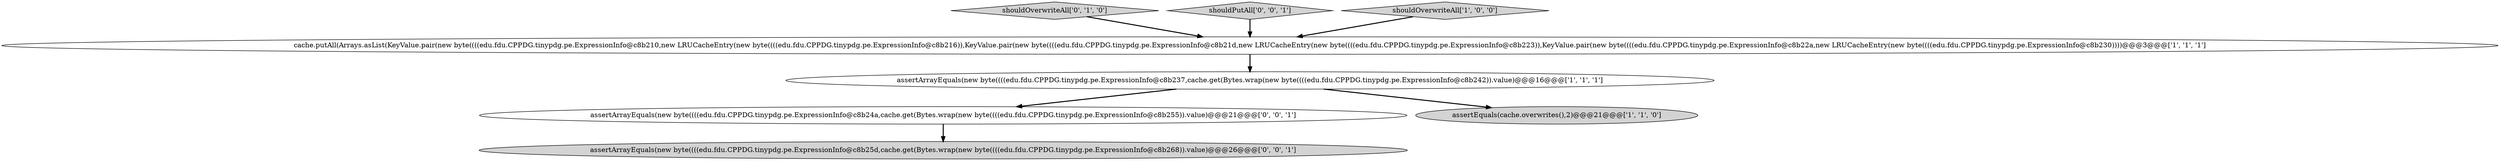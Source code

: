digraph {
4 [style = filled, label = "shouldOverwriteAll['0', '1', '0']", fillcolor = lightgray, shape = diamond image = "AAA0AAABBB2BBB"];
2 [style = filled, label = "cache.putAll(Arrays.asList(KeyValue.pair(new byte((((edu.fdu.CPPDG.tinypdg.pe.ExpressionInfo@c8b210,new LRUCacheEntry(new byte((((edu.fdu.CPPDG.tinypdg.pe.ExpressionInfo@c8b216)),KeyValue.pair(new byte((((edu.fdu.CPPDG.tinypdg.pe.ExpressionInfo@c8b21d,new LRUCacheEntry(new byte((((edu.fdu.CPPDG.tinypdg.pe.ExpressionInfo@c8b223)),KeyValue.pair(new byte((((edu.fdu.CPPDG.tinypdg.pe.ExpressionInfo@c8b22a,new LRUCacheEntry(new byte((((edu.fdu.CPPDG.tinypdg.pe.ExpressionInfo@c8b230))))@@@3@@@['1', '1', '1']", fillcolor = white, shape = ellipse image = "AAA0AAABBB1BBB"];
1 [style = filled, label = "assertArrayEquals(new byte((((edu.fdu.CPPDG.tinypdg.pe.ExpressionInfo@c8b237,cache.get(Bytes.wrap(new byte((((edu.fdu.CPPDG.tinypdg.pe.ExpressionInfo@c8b242)).value)@@@16@@@['1', '1', '1']", fillcolor = white, shape = ellipse image = "AAA0AAABBB1BBB"];
5 [style = filled, label = "assertArrayEquals(new byte((((edu.fdu.CPPDG.tinypdg.pe.ExpressionInfo@c8b24a,cache.get(Bytes.wrap(new byte((((edu.fdu.CPPDG.tinypdg.pe.ExpressionInfo@c8b255)).value)@@@21@@@['0', '0', '1']", fillcolor = white, shape = ellipse image = "AAA0AAABBB3BBB"];
7 [style = filled, label = "shouldPutAll['0', '0', '1']", fillcolor = lightgray, shape = diamond image = "AAA0AAABBB3BBB"];
6 [style = filled, label = "assertArrayEquals(new byte((((edu.fdu.CPPDG.tinypdg.pe.ExpressionInfo@c8b25d,cache.get(Bytes.wrap(new byte((((edu.fdu.CPPDG.tinypdg.pe.ExpressionInfo@c8b268)).value)@@@26@@@['0', '0', '1']", fillcolor = lightgray, shape = ellipse image = "AAA0AAABBB3BBB"];
0 [style = filled, label = "assertEquals(cache.overwrites(),2)@@@21@@@['1', '1', '0']", fillcolor = lightgray, shape = ellipse image = "AAA0AAABBB1BBB"];
3 [style = filled, label = "shouldOverwriteAll['1', '0', '0']", fillcolor = lightgray, shape = diamond image = "AAA0AAABBB1BBB"];
2->1 [style = bold, label=""];
3->2 [style = bold, label=""];
5->6 [style = bold, label=""];
4->2 [style = bold, label=""];
1->0 [style = bold, label=""];
1->5 [style = bold, label=""];
7->2 [style = bold, label=""];
}
